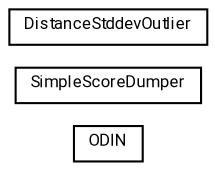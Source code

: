 #!/usr/local/bin/dot
#
# Class diagram 
# Generated by UMLGraph version R5_7_2-60-g0e99a6 (http://www.spinellis.gr/umlgraph/)
#

digraph G {
	graph [fontnames="svg"]
	edge [fontname="Roboto",fontsize=7,labelfontname="Roboto",labelfontsize=7,color="black"];
	node [fontname="Roboto",fontcolor="black",fontsize=8,shape=plaintext,margin=0,width=0,height=0];
	nodesep=0.15;
	ranksep=0.25;
	rankdir=LR;
	// tutorial.outlier.ODIN<O>
	c815174 [label=<<table title="tutorial.outlier.ODIN" border="0" cellborder="1" cellspacing="0" cellpadding="2" href="ODIN.html" target="_parent">
		<tr><td><table border="0" cellspacing="0" cellpadding="1">
		<tr><td align="center" balign="center"> <font face="Roboto">ODIN</font> </td></tr>
		</table></td></tr>
		</table>>, URL="ODIN.html"];
	// tutorial.outlier.SimpleScoreDumper
	c815176 [label=<<table title="tutorial.outlier.SimpleScoreDumper" border="0" cellborder="1" cellspacing="0" cellpadding="2" href="SimpleScoreDumper.html" target="_parent">
		<tr><td><table border="0" cellspacing="0" cellpadding="1">
		<tr><td align="center" balign="center"> <font face="Roboto">SimpleScoreDumper</font> </td></tr>
		</table></td></tr>
		</table>>, URL="SimpleScoreDumper.html"];
	// tutorial.outlier.DistanceStddevOutlier<O>
	c815177 [label=<<table title="tutorial.outlier.DistanceStddevOutlier" border="0" cellborder="1" cellspacing="0" cellpadding="2" href="DistanceStddevOutlier.html" target="_parent">
		<tr><td><table border="0" cellspacing="0" cellpadding="1">
		<tr><td align="center" balign="center"> <font face="Roboto">DistanceStddevOutlier</font> </td></tr>
		</table></td></tr>
		</table>>, URL="DistanceStddevOutlier.html"];
}

